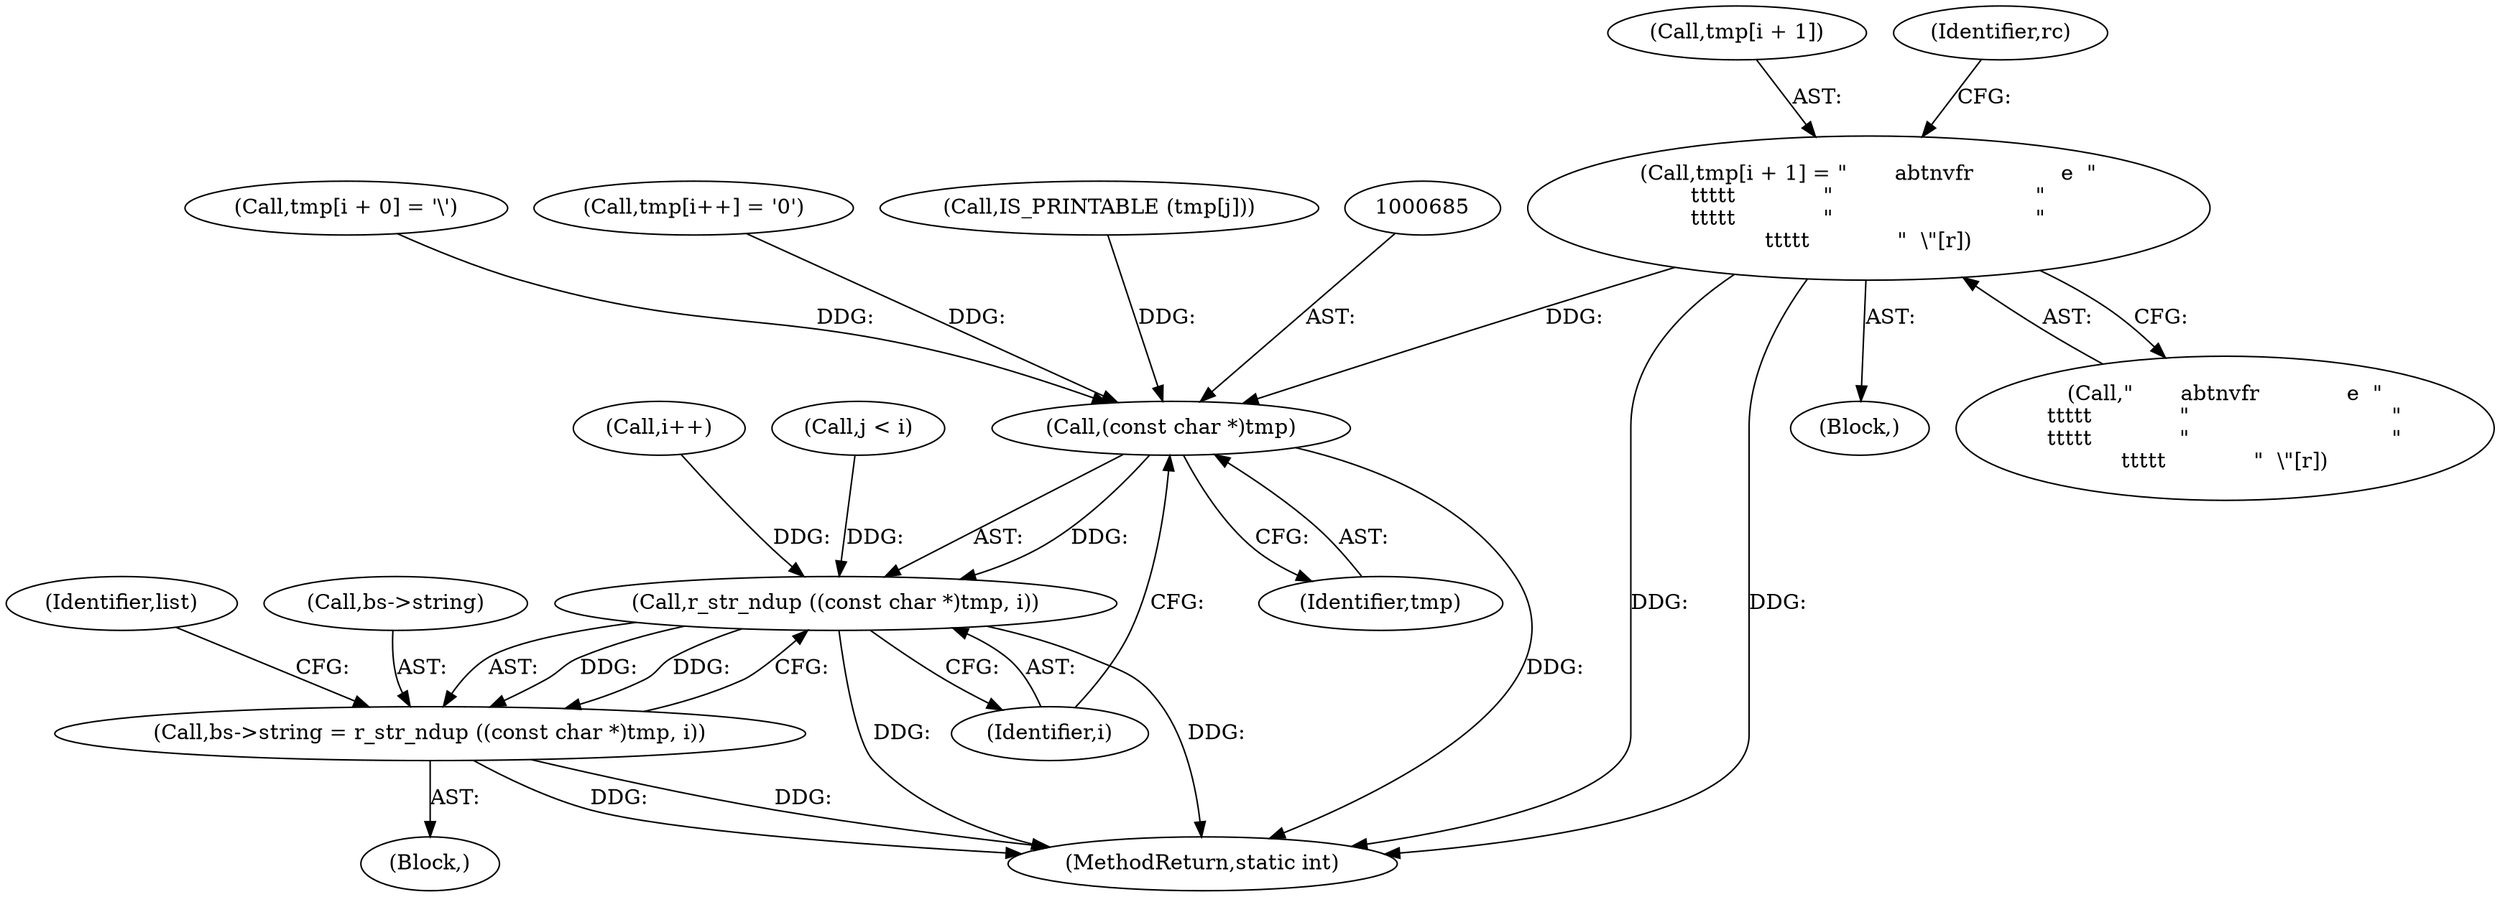digraph "0_radare2_3fcf41ed96ffa25b38029449520c8d0a198745f3@array" {
"1000490" [label="(Call,tmp[i + 1] = \"       abtnvfr             e  \"\n\t\t\t\t\t             \"                              \"\n\t\t\t\t\t             \"                              \"\n\t\t\t\t\t             \"  \\\"[r])"];
"1000684" [label="(Call,(const char *)tmp)"];
"1000683" [label="(Call,r_str_ndup ((const char *)tmp, i))"];
"1000679" [label="(Call,bs->string = r_str_ndup ((const char *)tmp, i))"];
"1000496" [label="(Call,\"       abtnvfr             e  \"\n\t\t\t\t\t             \"                              \"\n\t\t\t\t\t             \"                              \"\n\t\t\t\t\t             \"  \\\"[r])"];
"1000483" [label="(Call,tmp[i + 0] = '\\')"];
"1000684" [label="(Call,(const char *)tmp)"];
"1000679" [label="(Call,bs->string = r_str_ndup ((const char *)tmp, i))"];
"1000482" [label="(Block,)"];
"1000491" [label="(Call,tmp[i + 1])"];
"1000687" [label="(Identifier,i)"];
"1000683" [label="(Call,r_str_ndup ((const char *)tmp, i))"];
"1000510" [label="(Call,tmp[i++] = '\0')"];
"1000705" [label="(MethodReturn,static int)"];
"1000558" [label="(Call,IS_PRINTABLE (tmp[j]))"];
"1000689" [label="(Identifier,list)"];
"1000680" [label="(Call,bs->string)"];
"1000686" [label="(Identifier,tmp)"];
"1000513" [label="(Call,i++)"];
"1000520" [label="(Block,)"];
"1000490" [label="(Call,tmp[i + 1] = \"       abtnvfr             e  \"\n\t\t\t\t\t             \"                              \"\n\t\t\t\t\t             \"                              \"\n\t\t\t\t\t             \"  \\\"[r])"];
"1000503" [label="(Identifier,rc)"];
"1000531" [label="(Call,j < i)"];
"1000490" -> "1000482"  [label="AST: "];
"1000490" -> "1000496"  [label="CFG: "];
"1000491" -> "1000490"  [label="AST: "];
"1000496" -> "1000490"  [label="AST: "];
"1000503" -> "1000490"  [label="CFG: "];
"1000490" -> "1000705"  [label="DDG: "];
"1000490" -> "1000705"  [label="DDG: "];
"1000490" -> "1000684"  [label="DDG: "];
"1000684" -> "1000683"  [label="AST: "];
"1000684" -> "1000686"  [label="CFG: "];
"1000685" -> "1000684"  [label="AST: "];
"1000686" -> "1000684"  [label="AST: "];
"1000687" -> "1000684"  [label="CFG: "];
"1000684" -> "1000705"  [label="DDG: "];
"1000684" -> "1000683"  [label="DDG: "];
"1000510" -> "1000684"  [label="DDG: "];
"1000558" -> "1000684"  [label="DDG: "];
"1000483" -> "1000684"  [label="DDG: "];
"1000683" -> "1000679"  [label="AST: "];
"1000683" -> "1000687"  [label="CFG: "];
"1000687" -> "1000683"  [label="AST: "];
"1000679" -> "1000683"  [label="CFG: "];
"1000683" -> "1000705"  [label="DDG: "];
"1000683" -> "1000705"  [label="DDG: "];
"1000683" -> "1000679"  [label="DDG: "];
"1000683" -> "1000679"  [label="DDG: "];
"1000531" -> "1000683"  [label="DDG: "];
"1000513" -> "1000683"  [label="DDG: "];
"1000679" -> "1000520"  [label="AST: "];
"1000680" -> "1000679"  [label="AST: "];
"1000689" -> "1000679"  [label="CFG: "];
"1000679" -> "1000705"  [label="DDG: "];
"1000679" -> "1000705"  [label="DDG: "];
}
